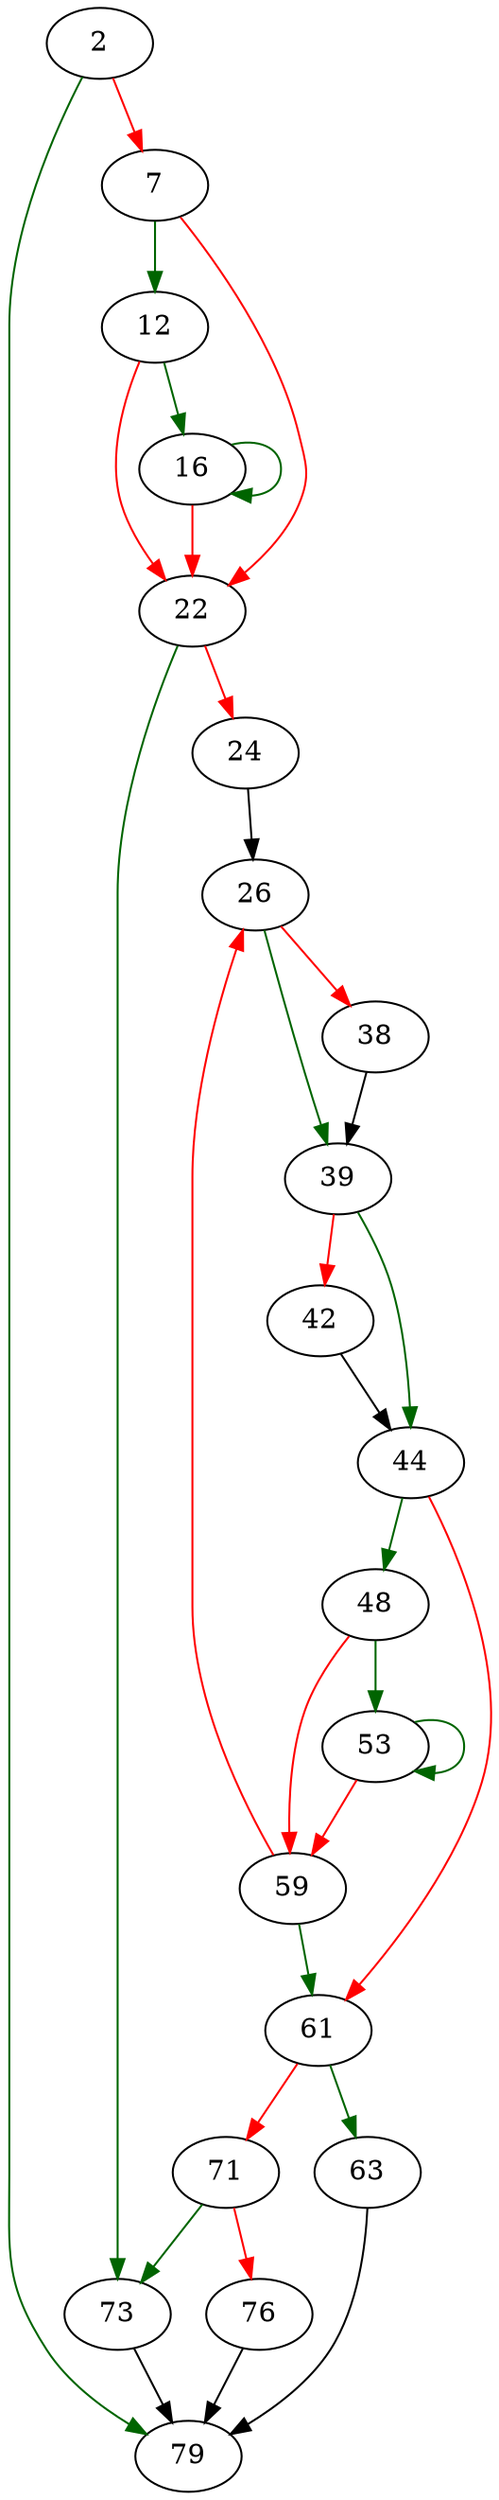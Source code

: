 strict digraph "pipe_fork" {
	// Node definitions.
	2 [entry=true];
	79;
	7;
	12;
	22;
	16;
	73;
	24;
	26;
	39;
	38;
	44;
	42;
	48;
	61;
	53;
	59;
	63;
	71;
	76;

	// Edge definitions.
	2 -> 79 [
		color=darkgreen
		cond=true
	];
	2 -> 7 [
		color=red
		cond=false
	];
	7 -> 12 [
		color=darkgreen
		cond=true
	];
	7 -> 22 [
		color=red
		cond=false
	];
	12 -> 22 [
		color=red
		cond=false
	];
	12 -> 16 [
		color=darkgreen
		cond=true
	];
	22 -> 73 [
		color=darkgreen
		cond=true
	];
	22 -> 24 [
		color=red
		cond=false
	];
	16 -> 22 [
		color=red
		cond=false
	];
	16 -> 16 [
		color=darkgreen
		cond=true
	];
	73 -> 79;
	24 -> 26;
	26 -> 39 [
		color=darkgreen
		cond=true
	];
	26 -> 38 [
		color=red
		cond=false
	];
	39 -> 44 [
		color=darkgreen
		cond=true
	];
	39 -> 42 [
		color=red
		cond=false
	];
	38 -> 39;
	44 -> 48 [
		color=darkgreen
		cond=true
	];
	44 -> 61 [
		color=red
		cond=false
	];
	42 -> 44;
	48 -> 53 [
		color=darkgreen
		cond=true
	];
	48 -> 59 [
		color=red
		cond=false
	];
	61 -> 63 [
		color=darkgreen
		cond=true
	];
	61 -> 71 [
		color=red
		cond=false
	];
	53 -> 53 [
		color=darkgreen
		cond=true
	];
	53 -> 59 [
		color=red
		cond=false
	];
	59 -> 26 [
		color=red
		cond=false
	];
	59 -> 61 [
		color=darkgreen
		cond=true
	];
	63 -> 79;
	71 -> 73 [
		color=darkgreen
		cond=true
	];
	71 -> 76 [
		color=red
		cond=false
	];
	76 -> 79;
}